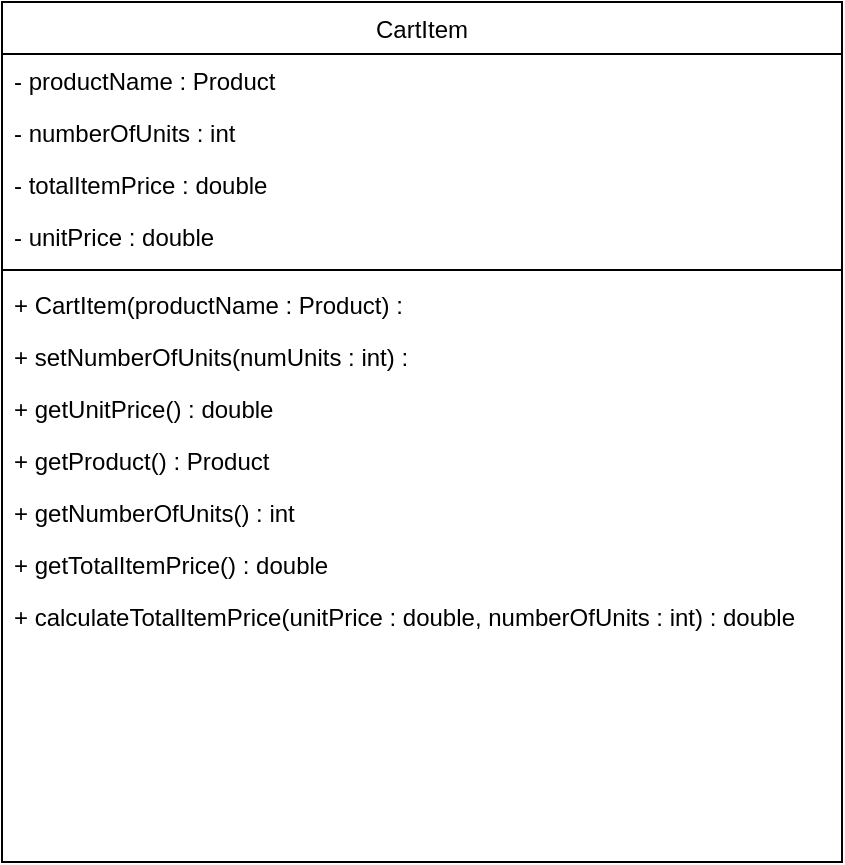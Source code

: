 <mxfile version="15.5.9" type="onedrive"><diagram id="C5RBs43oDa-KdzZeNtuy" name="Page-1"><mxGraphModel dx="1278" dy="513" grid="1" gridSize="10" guides="1" tooltips="1" connect="1" arrows="1" fold="1" page="1" pageScale="1" pageWidth="827" pageHeight="1169" math="0" shadow="0"><root><mxCell id="WIyWlLk6GJQsqaUBKTNV-0"/><mxCell id="WIyWlLk6GJQsqaUBKTNV-1" parent="WIyWlLk6GJQsqaUBKTNV-0"/><mxCell id="vyYsYEXVvLxisPWNFnnt-0" value="CartItem" style="swimlane;fontStyle=0;align=center;verticalAlign=top;childLayout=stackLayout;horizontal=1;startSize=26;horizontalStack=0;resizeParent=1;resizeLast=0;collapsible=1;marginBottom=0;rounded=0;shadow=0;strokeWidth=1;" parent="WIyWlLk6GJQsqaUBKTNV-1" vertex="1"><mxGeometry x="270" y="210" width="420" height="430" as="geometry"><mxRectangle x="550" y="140" width="160" height="26" as="alternateBounds"/></mxGeometry></mxCell><mxCell id="vyYsYEXVvLxisPWNFnnt-1" value="- productName : Product" style="text;align=left;verticalAlign=top;spacingLeft=4;spacingRight=4;overflow=hidden;rotatable=0;points=[[0,0.5],[1,0.5]];portConstraint=eastwest;" parent="vyYsYEXVvLxisPWNFnnt-0" vertex="1"><mxGeometry y="26" width="420" height="26" as="geometry"/></mxCell><mxCell id="vyYsYEXVvLxisPWNFnnt-2" value="- numberOfUnits : int" style="text;align=left;verticalAlign=top;spacingLeft=4;spacingRight=4;overflow=hidden;rotatable=0;points=[[0,0.5],[1,0.5]];portConstraint=eastwest;" parent="vyYsYEXVvLxisPWNFnnt-0" vertex="1"><mxGeometry y="52" width="420" height="26" as="geometry"/></mxCell><mxCell id="vyYsYEXVvLxisPWNFnnt-4" value="- totalItemPrice : double" style="text;align=left;verticalAlign=top;spacingLeft=4;spacingRight=4;overflow=hidden;rotatable=0;points=[[0,0.5],[1,0.5]];portConstraint=eastwest;" parent="vyYsYEXVvLxisPWNFnnt-0" vertex="1"><mxGeometry y="78" width="420" height="26" as="geometry"/></mxCell><mxCell id="vyYsYEXVvLxisPWNFnnt-17" value="- unitPrice : double" style="text;align=left;verticalAlign=top;spacingLeft=4;spacingRight=4;overflow=hidden;rotatable=0;points=[[0,0.5],[1,0.5]];portConstraint=eastwest;" parent="vyYsYEXVvLxisPWNFnnt-0" vertex="1"><mxGeometry y="104" width="420" height="26" as="geometry"/></mxCell><mxCell id="vyYsYEXVvLxisPWNFnnt-5" value="" style="line;html=1;strokeWidth=1;align=left;verticalAlign=middle;spacingTop=-1;spacingLeft=3;spacingRight=3;rotatable=0;labelPosition=right;points=[];portConstraint=eastwest;" parent="vyYsYEXVvLxisPWNFnnt-0" vertex="1"><mxGeometry y="130" width="420" height="8" as="geometry"/></mxCell><mxCell id="vyYsYEXVvLxisPWNFnnt-6" value="+ CartItem(productName : Product) :" style="text;align=left;verticalAlign=top;spacingLeft=4;spacingRight=4;overflow=hidden;rotatable=0;points=[[0,0.5],[1,0.5]];portConstraint=eastwest;" parent="vyYsYEXVvLxisPWNFnnt-0" vertex="1"><mxGeometry y="138" width="420" height="26" as="geometry"/></mxCell><mxCell id="vyYsYEXVvLxisPWNFnnt-7" value="+ setNumberOfUnits(numUnits : int) : " style="text;align=left;verticalAlign=top;spacingLeft=4;spacingRight=4;overflow=hidden;rotatable=0;points=[[0,0.5],[1,0.5]];portConstraint=eastwest;" parent="vyYsYEXVvLxisPWNFnnt-0" vertex="1"><mxGeometry y="164" width="420" height="26" as="geometry"/></mxCell><mxCell id="vyYsYEXVvLxisPWNFnnt-8" value="+ getUnitPrice() : double" style="text;align=left;verticalAlign=top;spacingLeft=4;spacingRight=4;overflow=hidden;rotatable=0;points=[[0,0.5],[1,0.5]];portConstraint=eastwest;" parent="vyYsYEXVvLxisPWNFnnt-0" vertex="1"><mxGeometry y="190" width="420" height="26" as="geometry"/></mxCell><mxCell id="vyYsYEXVvLxisPWNFnnt-9" value="+ getProduct() : Product" style="text;align=left;verticalAlign=top;spacingLeft=4;spacingRight=4;overflow=hidden;rotatable=0;points=[[0,0.5],[1,0.5]];portConstraint=eastwest;rounded=0;shadow=0;html=0;" parent="vyYsYEXVvLxisPWNFnnt-0" vertex="1"><mxGeometry y="216" width="420" height="26" as="geometry"/></mxCell><mxCell id="vyYsYEXVvLxisPWNFnnt-11" value="+ getNumberOfUnits() : int" style="text;align=left;verticalAlign=top;spacingLeft=4;spacingRight=4;overflow=hidden;rotatable=0;points=[[0,0.5],[1,0.5]];portConstraint=eastwest;" parent="vyYsYEXVvLxisPWNFnnt-0" vertex="1"><mxGeometry y="242" width="420" height="26" as="geometry"/></mxCell><mxCell id="vyYsYEXVvLxisPWNFnnt-12" value="+ getTotalItemPrice() : double" style="text;align=left;verticalAlign=top;spacingLeft=4;spacingRight=4;overflow=hidden;rotatable=0;points=[[0,0.5],[1,0.5]];portConstraint=eastwest;" parent="vyYsYEXVvLxisPWNFnnt-0" vertex="1"><mxGeometry y="268" width="420" height="26" as="geometry"/></mxCell><mxCell id="vyYsYEXVvLxisPWNFnnt-18" value="+ calculateTotalItemPrice(unitPrice : double, numberOfUnits : int) : double" style="text;align=left;verticalAlign=top;spacingLeft=4;spacingRight=4;overflow=hidden;rotatable=0;points=[[0,0.5],[1,0.5]];portConstraint=eastwest;" parent="vyYsYEXVvLxisPWNFnnt-0" vertex="1"><mxGeometry y="294" width="420" height="26" as="geometry"/></mxCell></root></mxGraphModel></diagram></mxfile>